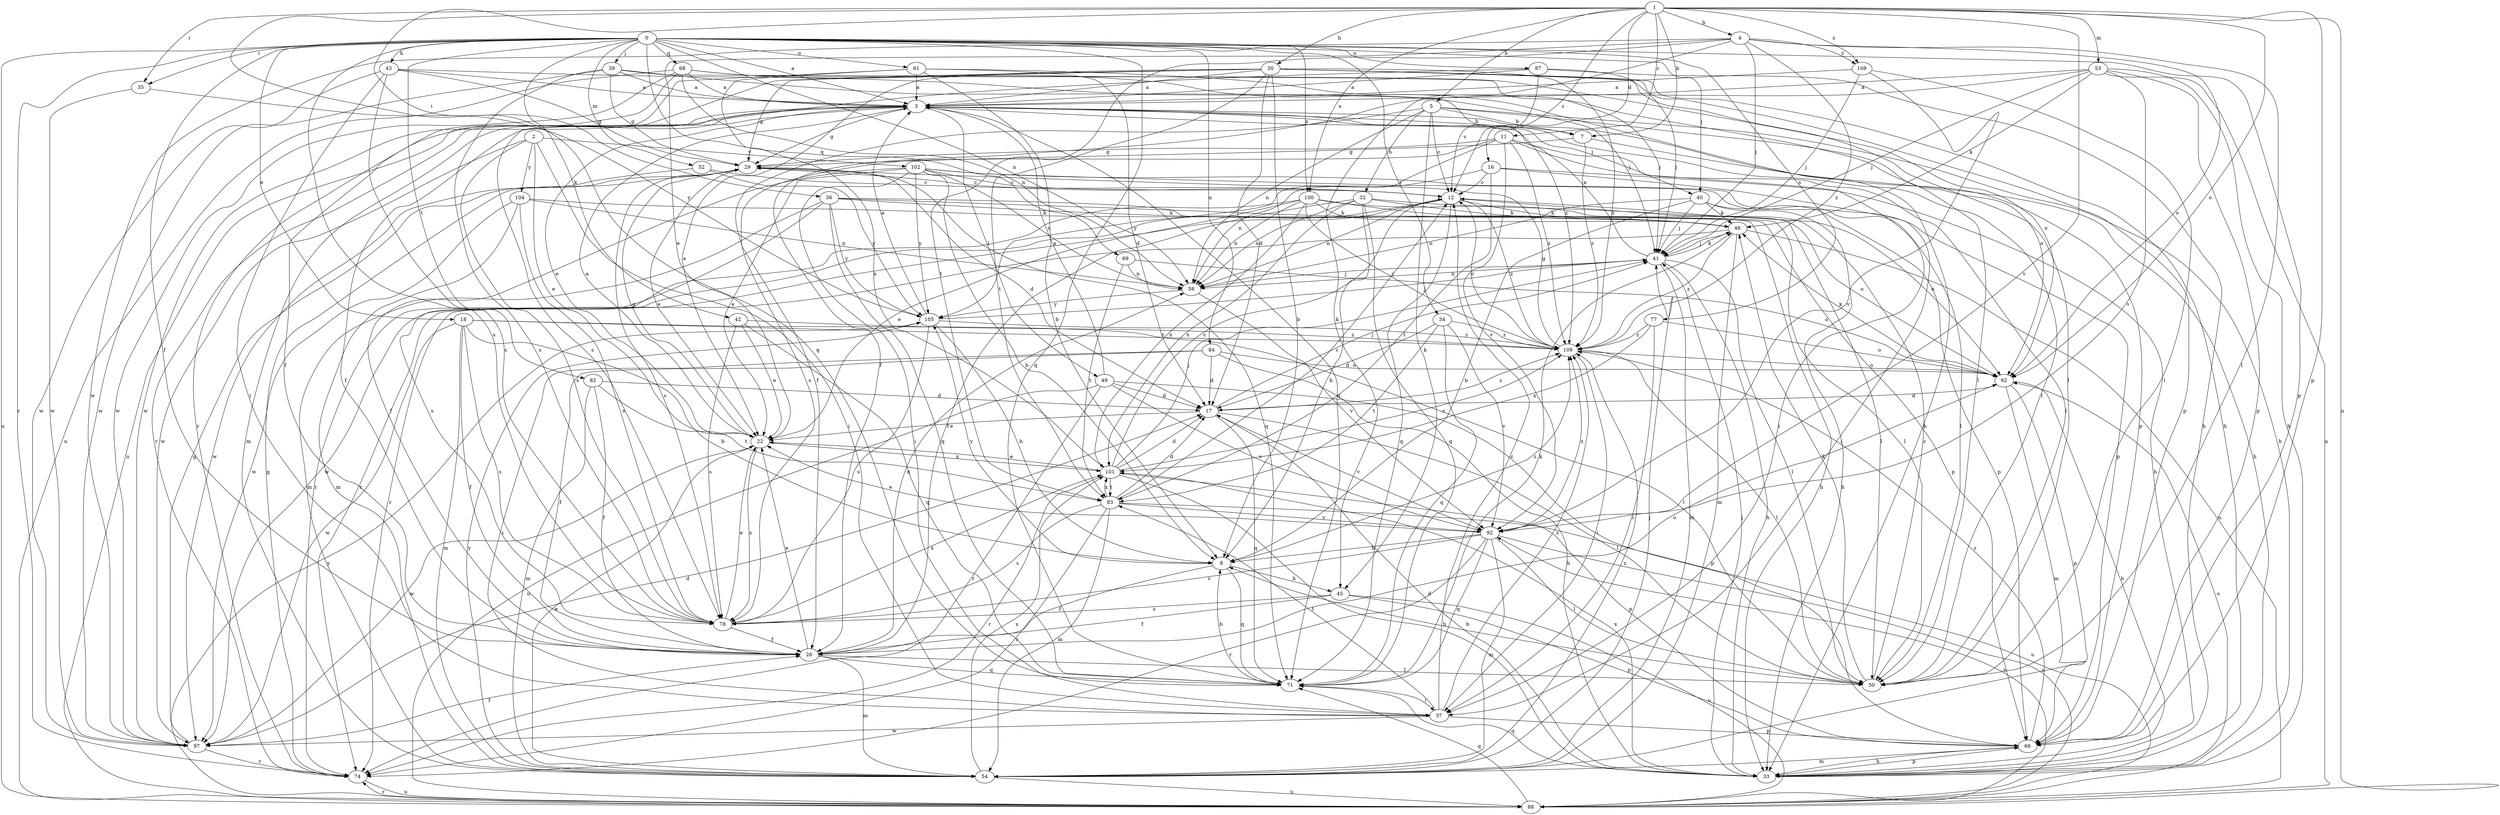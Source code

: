 strict digraph  {
0;
1;
2;
3;
4;
5;
7;
8;
11;
12;
16;
17;
18;
22;
26;
29;
30;
32;
33;
34;
35;
36;
37;
39;
40;
41;
42;
43;
45;
46;
49;
50;
52;
53;
54;
58;
61;
62;
66;
68;
69;
71;
74;
77;
78;
82;
83;
84;
87;
88;
92;
97;
100;
101;
102;
104;
105;
108;
109;
0 -> 3  [label=a];
0 -> 18  [label=e];
0 -> 26  [label=f];
0 -> 34  [label=i];
0 -> 35  [label=i];
0 -> 39  [label=j];
0 -> 40  [label=j];
0 -> 42  [label=k];
0 -> 43  [label=k];
0 -> 52  [label=m];
0 -> 58  [label=n];
0 -> 61  [label=o];
0 -> 66  [label=p];
0 -> 68  [label=q];
0 -> 69  [label=q];
0 -> 71  [label=q];
0 -> 74  [label=r];
0 -> 77  [label=s];
0 -> 78  [label=s];
0 -> 82  [label=t];
0 -> 84  [label=u];
0 -> 87  [label=u];
0 -> 88  [label=u];
0 -> 100  [label=x];
1 -> 4  [label=b];
1 -> 5  [label=b];
1 -> 7  [label=b];
1 -> 11  [label=c];
1 -> 12  [label=c];
1 -> 16  [label=d];
1 -> 30  [label=h];
1 -> 35  [label=i];
1 -> 36  [label=i];
1 -> 53  [label=m];
1 -> 62  [label=o];
1 -> 66  [label=p];
1 -> 71  [label=q];
1 -> 88  [label=u];
1 -> 92  [label=v];
1 -> 100  [label=x];
1 -> 108  [label=z];
2 -> 22  [label=e];
2 -> 37  [label=i];
2 -> 78  [label=s];
2 -> 97  [label=w];
2 -> 102  [label=y];
2 -> 104  [label=y];
3 -> 7  [label=b];
3 -> 22  [label=e];
3 -> 26  [label=f];
3 -> 29  [label=g];
3 -> 40  [label=j];
3 -> 49  [label=l];
3 -> 50  [label=l];
3 -> 54  [label=m];
3 -> 66  [label=p];
3 -> 71  [label=q];
3 -> 74  [label=r];
3 -> 88  [label=u];
4 -> 22  [label=e];
4 -> 41  [label=j];
4 -> 45  [label=k];
4 -> 50  [label=l];
4 -> 62  [label=o];
4 -> 83  [label=t];
4 -> 97  [label=w];
4 -> 108  [label=z];
4 -> 109  [label=z];
5 -> 7  [label=b];
5 -> 12  [label=c];
5 -> 26  [label=f];
5 -> 32  [label=h];
5 -> 33  [label=h];
5 -> 45  [label=k];
5 -> 58  [label=n];
5 -> 62  [label=o];
7 -> 29  [label=g];
7 -> 33  [label=h];
7 -> 109  [label=z];
8 -> 26  [label=f];
8 -> 45  [label=k];
8 -> 71  [label=q];
8 -> 105  [label=y];
8 -> 109  [label=z];
11 -> 29  [label=g];
11 -> 37  [label=i];
11 -> 50  [label=l];
11 -> 78  [label=s];
11 -> 92  [label=v];
11 -> 105  [label=y];
11 -> 109  [label=z];
12 -> 46  [label=k];
12 -> 50  [label=l];
12 -> 58  [label=n];
12 -> 71  [label=q];
12 -> 74  [label=r];
12 -> 97  [label=w];
12 -> 109  [label=z];
16 -> 12  [label=c];
16 -> 33  [label=h];
16 -> 37  [label=i];
16 -> 58  [label=n];
16 -> 83  [label=t];
17 -> 22  [label=e];
17 -> 41  [label=j];
17 -> 50  [label=l];
17 -> 71  [label=q];
17 -> 92  [label=v];
17 -> 109  [label=z];
18 -> 8  [label=b];
18 -> 26  [label=f];
18 -> 50  [label=l];
18 -> 54  [label=m];
18 -> 78  [label=s];
18 -> 97  [label=w];
18 -> 109  [label=z];
22 -> 3  [label=a];
22 -> 29  [label=g];
22 -> 78  [label=s];
22 -> 97  [label=w];
22 -> 101  [label=x];
26 -> 22  [label=e];
26 -> 50  [label=l];
26 -> 54  [label=m];
26 -> 58  [label=n];
26 -> 62  [label=o];
26 -> 71  [label=q];
29 -> 12  [label=c];
29 -> 17  [label=d];
29 -> 22  [label=e];
29 -> 71  [label=q];
29 -> 78  [label=s];
30 -> 3  [label=a];
30 -> 8  [label=b];
30 -> 17  [label=d];
30 -> 22  [label=e];
30 -> 29  [label=g];
30 -> 33  [label=h];
30 -> 50  [label=l];
30 -> 66  [label=p];
30 -> 74  [label=r];
30 -> 83  [label=t];
30 -> 109  [label=z];
32 -> 8  [label=b];
32 -> 26  [label=f];
32 -> 46  [label=k];
32 -> 58  [label=n];
32 -> 62  [label=o];
32 -> 71  [label=q];
32 -> 101  [label=x];
33 -> 17  [label=d];
33 -> 41  [label=j];
33 -> 66  [label=p];
33 -> 71  [label=q];
33 -> 101  [label=x];
34 -> 17  [label=d];
34 -> 71  [label=q];
34 -> 83  [label=t];
34 -> 92  [label=v];
34 -> 109  [label=z];
35 -> 97  [label=w];
35 -> 105  [label=y];
36 -> 33  [label=h];
36 -> 46  [label=k];
36 -> 54  [label=m];
36 -> 66  [label=p];
36 -> 71  [label=q];
36 -> 78  [label=s];
36 -> 105  [label=y];
37 -> 12  [label=c];
37 -> 66  [label=p];
37 -> 83  [label=t];
37 -> 97  [label=w];
37 -> 109  [label=z];
39 -> 3  [label=a];
39 -> 29  [label=g];
39 -> 50  [label=l];
39 -> 78  [label=s];
39 -> 97  [label=w];
39 -> 109  [label=z];
40 -> 8  [label=b];
40 -> 33  [label=h];
40 -> 41  [label=j];
40 -> 46  [label=k];
40 -> 58  [label=n];
40 -> 66  [label=p];
41 -> 3  [label=a];
41 -> 33  [label=h];
41 -> 46  [label=k];
41 -> 50  [label=l];
41 -> 54  [label=m];
41 -> 58  [label=n];
42 -> 22  [label=e];
42 -> 71  [label=q];
42 -> 78  [label=s];
42 -> 109  [label=z];
43 -> 3  [label=a];
43 -> 29  [label=g];
43 -> 37  [label=i];
43 -> 41  [label=j];
43 -> 78  [label=s];
43 -> 97  [label=w];
45 -> 26  [label=f];
45 -> 66  [label=p];
45 -> 78  [label=s];
45 -> 88  [label=u];
46 -> 41  [label=j];
46 -> 54  [label=m];
46 -> 74  [label=r];
46 -> 88  [label=u];
46 -> 109  [label=z];
49 -> 3  [label=a];
49 -> 17  [label=d];
49 -> 66  [label=p];
49 -> 74  [label=r];
49 -> 88  [label=u];
49 -> 92  [label=v];
50 -> 8  [label=b];
50 -> 12  [label=c];
50 -> 46  [label=k];
52 -> 12  [label=c];
52 -> 97  [label=w];
52 -> 105  [label=y];
53 -> 3  [label=a];
53 -> 26  [label=f];
53 -> 33  [label=h];
53 -> 41  [label=j];
53 -> 46  [label=k];
53 -> 66  [label=p];
53 -> 88  [label=u];
53 -> 92  [label=v];
54 -> 22  [label=e];
54 -> 41  [label=j];
54 -> 88  [label=u];
54 -> 101  [label=x];
54 -> 105  [label=y];
54 -> 109  [label=z];
58 -> 41  [label=j];
58 -> 92  [label=v];
58 -> 105  [label=y];
61 -> 3  [label=a];
61 -> 8  [label=b];
61 -> 17  [label=d];
61 -> 41  [label=j];
61 -> 97  [label=w];
61 -> 101  [label=x];
62 -> 17  [label=d];
62 -> 33  [label=h];
62 -> 46  [label=k];
62 -> 54  [label=m];
62 -> 66  [label=p];
66 -> 33  [label=h];
66 -> 54  [label=m];
66 -> 109  [label=z];
68 -> 3  [label=a];
68 -> 26  [label=f];
68 -> 33  [label=h];
68 -> 58  [label=n];
68 -> 62  [label=o];
68 -> 88  [label=u];
68 -> 97  [label=w];
69 -> 58  [label=n];
69 -> 62  [label=o];
69 -> 83  [label=t];
71 -> 8  [label=b];
71 -> 37  [label=i];
71 -> 46  [label=k];
74 -> 29  [label=g];
74 -> 88  [label=u];
77 -> 37  [label=i];
77 -> 62  [label=o];
77 -> 101  [label=x];
77 -> 109  [label=z];
78 -> 22  [label=e];
78 -> 26  [label=f];
78 -> 101  [label=x];
82 -> 17  [label=d];
82 -> 26  [label=f];
82 -> 54  [label=m];
82 -> 83  [label=t];
83 -> 12  [label=c];
83 -> 17  [label=d];
83 -> 54  [label=m];
83 -> 74  [label=r];
83 -> 78  [label=s];
83 -> 88  [label=u];
83 -> 92  [label=v];
83 -> 101  [label=x];
84 -> 17  [label=d];
84 -> 26  [label=f];
84 -> 33  [label=h];
84 -> 37  [label=i];
84 -> 62  [label=o];
87 -> 3  [label=a];
87 -> 12  [label=c];
87 -> 33  [label=h];
87 -> 41  [label=j];
87 -> 78  [label=s];
88 -> 62  [label=o];
88 -> 71  [label=q];
88 -> 74  [label=r];
88 -> 92  [label=v];
88 -> 105  [label=y];
92 -> 8  [label=b];
92 -> 22  [label=e];
92 -> 50  [label=l];
92 -> 54  [label=m];
92 -> 71  [label=q];
92 -> 74  [label=r];
92 -> 78  [label=s];
92 -> 88  [label=u];
92 -> 109  [label=z];
97 -> 17  [label=d];
97 -> 26  [label=f];
97 -> 29  [label=g];
97 -> 74  [label=r];
100 -> 22  [label=e];
100 -> 46  [label=k];
100 -> 50  [label=l];
100 -> 58  [label=n];
100 -> 62  [label=o];
100 -> 74  [label=r];
100 -> 101  [label=x];
100 -> 109  [label=z];
101 -> 12  [label=c];
101 -> 17  [label=d];
101 -> 22  [label=e];
101 -> 33  [label=h];
101 -> 41  [label=j];
101 -> 66  [label=p];
101 -> 74  [label=r];
101 -> 83  [label=t];
101 -> 109  [label=z];
102 -> 8  [label=b];
102 -> 12  [label=c];
102 -> 22  [label=e];
102 -> 26  [label=f];
102 -> 37  [label=i];
102 -> 50  [label=l];
102 -> 58  [label=n];
102 -> 66  [label=p];
102 -> 105  [label=y];
104 -> 46  [label=k];
104 -> 54  [label=m];
104 -> 58  [label=n];
104 -> 78  [label=s];
104 -> 97  [label=w];
105 -> 3  [label=a];
105 -> 8  [label=b];
105 -> 41  [label=j];
105 -> 78  [label=s];
105 -> 109  [label=z];
108 -> 3  [label=a];
108 -> 41  [label=j];
108 -> 50  [label=l];
108 -> 92  [label=v];
109 -> 12  [label=c];
109 -> 29  [label=g];
109 -> 37  [label=i];
109 -> 50  [label=l];
109 -> 62  [label=o];
}
